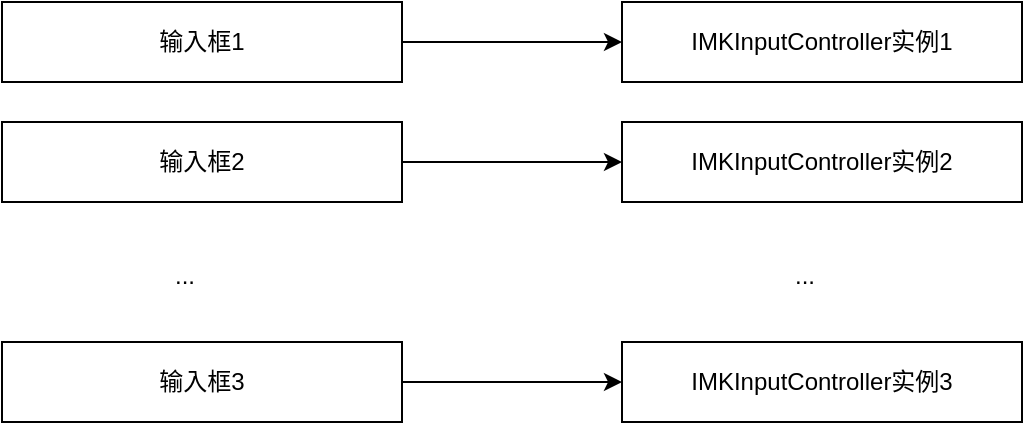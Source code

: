 <mxfile version="21.0.10" type="github">
  <diagram name="第 1 页" id="fQCR07YGNDjq7KdJFbwK">
    <mxGraphModel dx="2074" dy="1085" grid="1" gridSize="10" guides="1" tooltips="1" connect="1" arrows="1" fold="1" page="1" pageScale="1" pageWidth="2339" pageHeight="3300" math="0" shadow="0">
      <root>
        <mxCell id="0" />
        <mxCell id="1" parent="0" />
        <mxCell id="tjW-KprRPgz_tqJ3C2mB-14" style="edgeStyle=orthogonalEdgeStyle;rounded=0;orthogonalLoop=1;jettySize=auto;html=1;exitX=1;exitY=0.5;exitDx=0;exitDy=0;entryX=0;entryY=0.5;entryDx=0;entryDy=0;" edge="1" parent="1" source="tjW-KprRPgz_tqJ3C2mB-1" target="tjW-KprRPgz_tqJ3C2mB-10">
          <mxGeometry relative="1" as="geometry" />
        </mxCell>
        <mxCell id="tjW-KprRPgz_tqJ3C2mB-1" value="输入框1" style="rounded=0;whiteSpace=wrap;html=1;" vertex="1" parent="1">
          <mxGeometry x="480" y="150" width="200" height="40" as="geometry" />
        </mxCell>
        <mxCell id="tjW-KprRPgz_tqJ3C2mB-16" style="edgeStyle=orthogonalEdgeStyle;rounded=0;orthogonalLoop=1;jettySize=auto;html=1;exitX=1;exitY=0.5;exitDx=0;exitDy=0;" edge="1" parent="1" source="tjW-KprRPgz_tqJ3C2mB-6" target="tjW-KprRPgz_tqJ3C2mB-11">
          <mxGeometry relative="1" as="geometry" />
        </mxCell>
        <mxCell id="tjW-KprRPgz_tqJ3C2mB-6" value="输入框3" style="rounded=0;whiteSpace=wrap;html=1;" vertex="1" parent="1">
          <mxGeometry x="480" y="320" width="200" height="40" as="geometry" />
        </mxCell>
        <mxCell id="tjW-KprRPgz_tqJ3C2mB-15" style="edgeStyle=orthogonalEdgeStyle;rounded=0;orthogonalLoop=1;jettySize=auto;html=1;exitX=1;exitY=0.5;exitDx=0;exitDy=0;" edge="1" parent="1" source="tjW-KprRPgz_tqJ3C2mB-8" target="tjW-KprRPgz_tqJ3C2mB-12">
          <mxGeometry relative="1" as="geometry" />
        </mxCell>
        <mxCell id="tjW-KprRPgz_tqJ3C2mB-8" value="输入框2" style="rounded=0;whiteSpace=wrap;html=1;" vertex="1" parent="1">
          <mxGeometry x="480" y="210" width="200" height="40" as="geometry" />
        </mxCell>
        <mxCell id="tjW-KprRPgz_tqJ3C2mB-9" value="..." style="text;html=1;align=center;verticalAlign=middle;resizable=0;points=[];autosize=1;strokeColor=none;fillColor=none;" vertex="1" parent="1">
          <mxGeometry x="556" y="272" width="30" height="30" as="geometry" />
        </mxCell>
        <mxCell id="tjW-KprRPgz_tqJ3C2mB-10" value="IMKInputController实例1" style="rounded=0;whiteSpace=wrap;html=1;" vertex="1" parent="1">
          <mxGeometry x="790" y="150" width="200" height="40" as="geometry" />
        </mxCell>
        <mxCell id="tjW-KprRPgz_tqJ3C2mB-11" value="IMKInputController实例3" style="rounded=0;whiteSpace=wrap;html=1;" vertex="1" parent="1">
          <mxGeometry x="790" y="320" width="200" height="40" as="geometry" />
        </mxCell>
        <mxCell id="tjW-KprRPgz_tqJ3C2mB-12" value="IMKInputController实例2" style="rounded=0;whiteSpace=wrap;html=1;" vertex="1" parent="1">
          <mxGeometry x="790" y="210" width="200" height="40" as="geometry" />
        </mxCell>
        <mxCell id="tjW-KprRPgz_tqJ3C2mB-13" value="..." style="text;html=1;align=center;verticalAlign=middle;resizable=0;points=[];autosize=1;strokeColor=none;fillColor=none;" vertex="1" parent="1">
          <mxGeometry x="866" y="272" width="30" height="30" as="geometry" />
        </mxCell>
      </root>
    </mxGraphModel>
  </diagram>
</mxfile>

